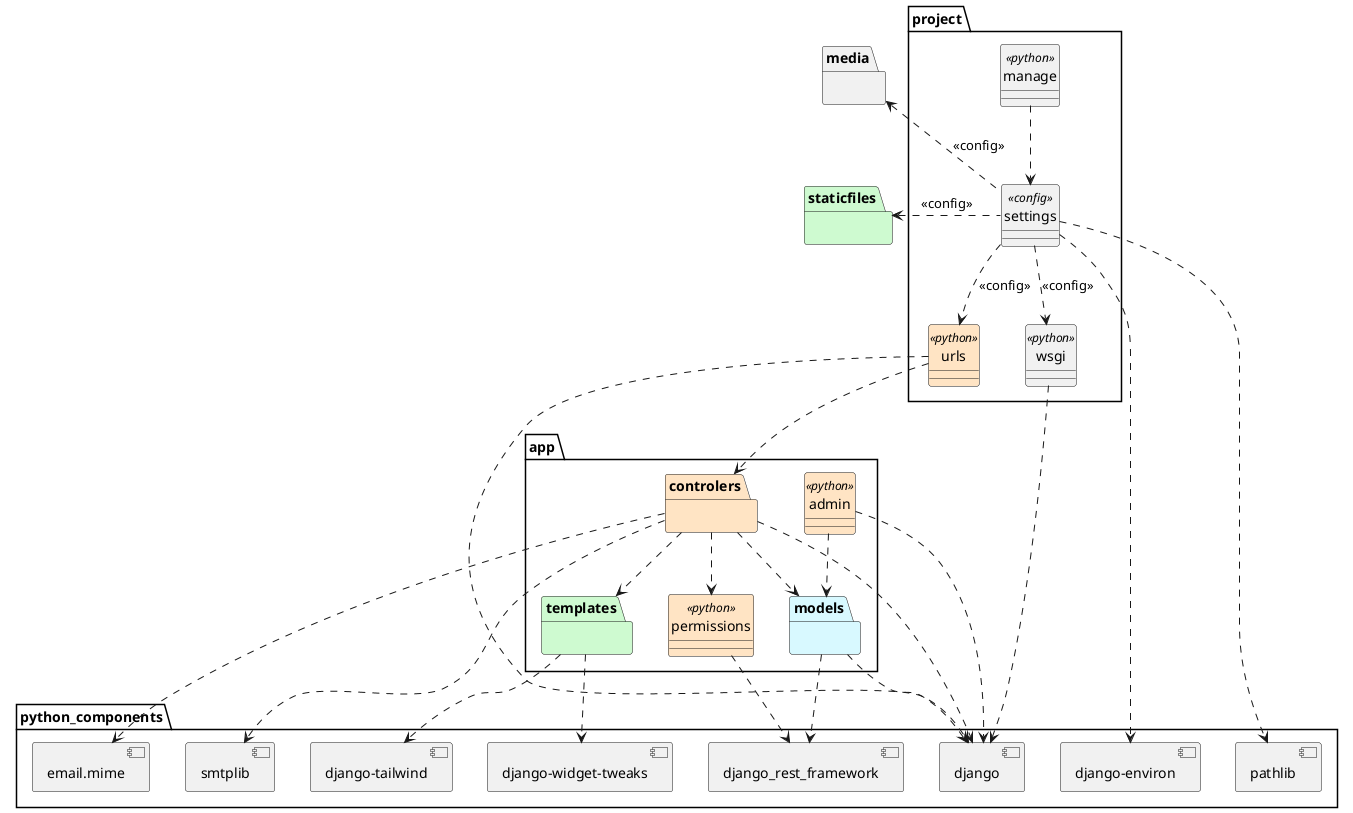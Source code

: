 @startuml
skinparam style strictuml
allow_mixing

package "python_components" as components {
    component "django-widget-tweaks" as tweaks
    component "django-tailwind" as tailwind
    component "email.mime" as email
    component smtplib
    component "django_rest_framework" as restframework
    component pathlib
    component "django-environ" as environ
    component django {
        'component "contrib" as django.contrib
        'component "core" as django.core
        'component "http" as django.http
        'component "shortcuts" as django.shortcuts
        'component "views" as django.views
        'component "utils" as django.utils
        'component "db" as django.db
        'component "forms" as django.forms
        'component "urls" as django.url
    }
}

package project {
    '.env es un archivo de configuración de environ
    'class asgi <<python>>
    class wsgi <<python>>
    class settings <<config>>
    class urls <<python>> #bisque
    class manage <<python>>
    'será que manage va? es una utilidad de linea de comando
}

package app {
    package controlers as controllers #bisque {
        'package comment_views {}
        'package publication_views {}
        'package user_views {}
    }
    package models #d8f9ff{
        'package user {}
        'package user_forms {}
    }
    package templates #cefad0 {}
    class admin <<python>> #bisque
    class permissions <<python>> #bisque
}

package staticfiles #cefad0{
    'package admin as staticfilesadmin {
    '    package css {}
    '    package img {}
    '    package js {}
    '}
    'package rest_framework{
    '    package css {}
    '    package docs {
        '    package css {}
        '    package img {}
        '    package js {}
    '    }
    '    package fonts {}
    '    package img {}
    '    package js {}
    '}
}

'package theme #cefad0{
    'package "dist" as static.css.dist {}
    'package "templates" as theme.templates {}
'}

package media {}

manage .d.> settings
settings ..> environ
settings ..> pathlib
settings .d.> urls: <<config>>
settings ..> wsgi: <<config>>
'settings ..> templates
'settings ..> admin
settings .l.> media: <<config>>
settings .l.> staticfiles: <<config>>
'settings -l-> theme: <<config>>

'diseño
urls -[hidden]l- wsgi
media -[hidden]d- staticfiles
'staticfiles -[hidden]l- theme
environ -[hidden]l- django


wsgi ..> django
urls ..> django

urls .d.> controllers
'urls -d-> user_views
'urls -d-> publication_views
'urls -d-> comment_views


admin ..> models
admin ..> django

'comment_views --> models
'publication_views --> models
'user_views --> models
'user_forms -r-> user
controllers ..> models
controllers ..> templates
controllers ..> permissions
'controllers ..> settings CICLO
controllers ..> django
'controllers ..> django.contrib
'controllers ..> django.core
'controllers ..> django.http
'controllers ..> django.shortcuts
'controllers ..> django.views
'controllers ..> django.utils
controllers ..> email
controllers ..> smtplib

'templates .l.> theme
'templates ..> staticfiles
templates ..> tweaks
templates ..> tailwind
permissions ..> restframework

models ..> restframework
models ..> django
'models ..> django.db
'models ..> django.url
'models ..> django.forms
'models ..> django.core
'models ..> django.contrib

'comment_views --> restframework
'publication_views --> restframework
'user_views --> restframework
'django -[hidden]d-> components

@enduml